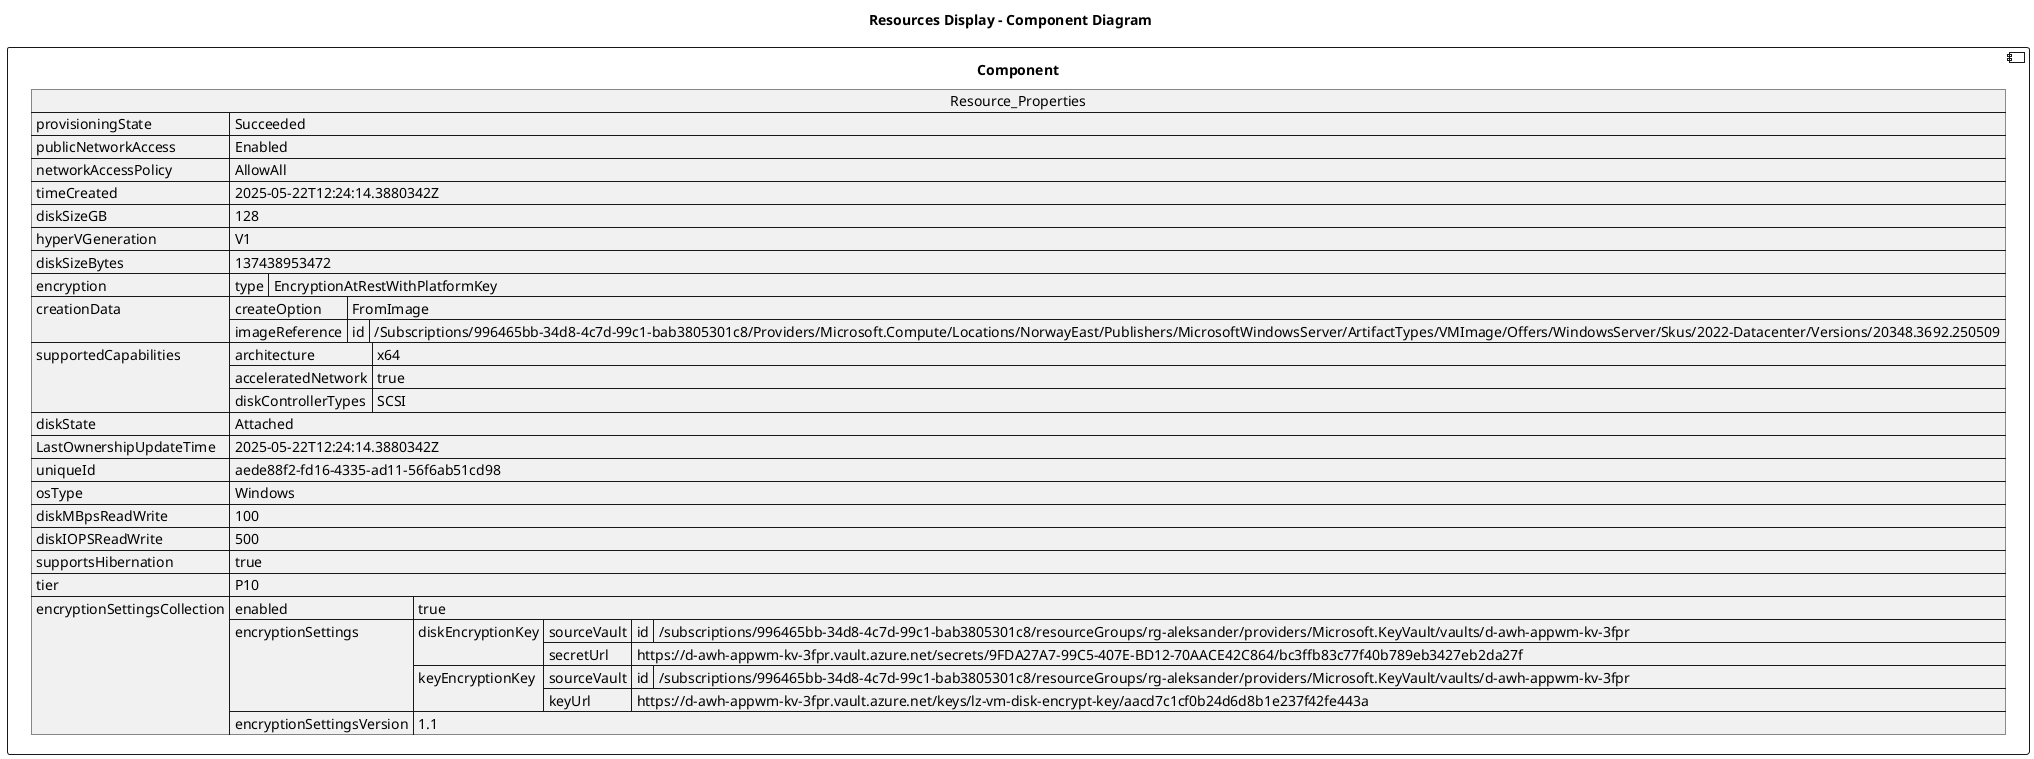 @startuml

title Resources Display - Component Diagram

component Component {

json  Resource_Properties {
  "provisioningState": "Succeeded",
  "publicNetworkAccess": "Enabled",
  "networkAccessPolicy": "AllowAll",
  "timeCreated": "2025-05-22T12:24:14.3880342Z",
  "diskSizeGB": 128,
  "hyperVGeneration": "V1",
  "diskSizeBytes": 137438953472,
  "encryption": {
    "type": "EncryptionAtRestWithPlatformKey"
  },
  "creationData": {
    "createOption": "FromImage",
    "imageReference": {
      "id": "/Subscriptions/996465bb-34d8-4c7d-99c1-bab3805301c8/Providers/Microsoft.Compute/Locations/NorwayEast/Publishers/MicrosoftWindowsServer/ArtifactTypes/VMImage/Offers/WindowsServer/Skus/2022-Datacenter/Versions/20348.3692.250509"
    }
  },
  "supportedCapabilities": {
    "architecture": "x64",
    "acceleratedNetwork": true,
    "diskControllerTypes": "SCSI"
  },
  "diskState": "Attached",
  "LastOwnershipUpdateTime": "2025-05-22T12:24:14.3880342Z",
  "uniqueId": "aede88f2-fd16-4335-ad11-56f6ab51cd98",
  "osType": "Windows",
  "diskMBpsReadWrite": 100,
  "diskIOPSReadWrite": 500,
  "supportsHibernation": true,
  "tier": "P10",
  "encryptionSettingsCollection": {
    "enabled": true,
    "encryptionSettings": [
      {
        "diskEncryptionKey": {
          "sourceVault": {
            "id": "/subscriptions/996465bb-34d8-4c7d-99c1-bab3805301c8/resourceGroups/rg-aleksander/providers/Microsoft.KeyVault/vaults/d-awh-appwm-kv-3fpr"
          },
          "secretUrl": "https://d-awh-appwm-kv-3fpr.vault.azure.net/secrets/9FDA27A7-99C5-407E-BD12-70AACE42C864/bc3ffb83c77f40b789eb3427eb2da27f"
        },
        "keyEncryptionKey": {
          "sourceVault": {
            "id": "/subscriptions/996465bb-34d8-4c7d-99c1-bab3805301c8/resourceGroups/rg-aleksander/providers/Microsoft.KeyVault/vaults/d-awh-appwm-kv-3fpr"
          },
          "keyUrl": "https://d-awh-appwm-kv-3fpr.vault.azure.net/keys/lz-vm-disk-encrypt-key/aacd7c1cf0b24d6d8b1e237f42fe443a"
        }
      }
    ],
    "encryptionSettingsVersion": "1.1"
  }
}
}
@enduml
